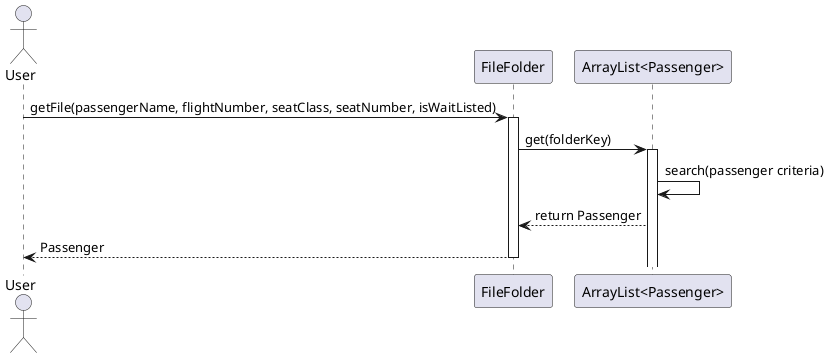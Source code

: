 @startuml
actor User
participant "FileFolder" as FF
participant "ArrayList<Passenger>" as List

User -> FF : getFile(passengerName, flightNumber, seatClass, seatNumber, isWaitListed)
activate FF

FF -> List : get(folderKey)
activate List
List -> List : search(passenger criteria)
List --> FF : return Passenger

FF --> User : Passenger
deactivate FF

@enduml
